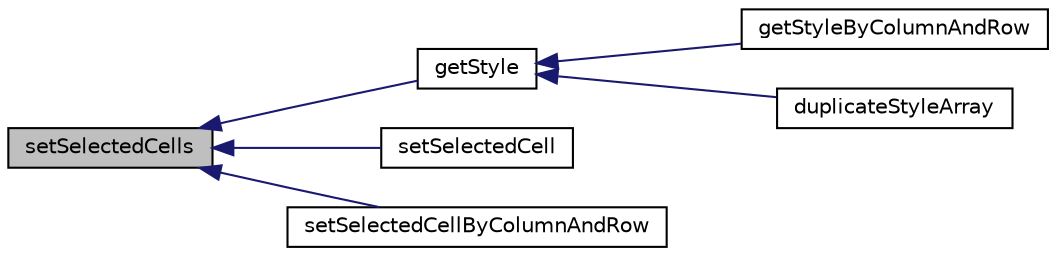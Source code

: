 digraph "setSelectedCells"
{
  edge [fontname="Helvetica",fontsize="10",labelfontname="Helvetica",labelfontsize="10"];
  node [fontname="Helvetica",fontsize="10",shape=record];
  rankdir="LR";
  Node654 [label="setSelectedCells",height=0.2,width=0.4,color="black", fillcolor="grey75", style="filled", fontcolor="black"];
  Node654 -> Node655 [dir="back",color="midnightblue",fontsize="10",style="solid",fontname="Helvetica"];
  Node655 [label="getStyle",height=0.2,width=0.4,color="black", fillcolor="white", style="filled",URL="$class_p_h_p_excel___worksheet.html#a998f2b3b40d8e703c48e56d0893b62fe"];
  Node655 -> Node656 [dir="back",color="midnightblue",fontsize="10",style="solid",fontname="Helvetica"];
  Node656 [label="getStyleByColumnAndRow",height=0.2,width=0.4,color="black", fillcolor="white", style="filled",URL="$class_p_h_p_excel___worksheet.html#acad77dcf4ccdcffc44390c9b3e144e45"];
  Node655 -> Node657 [dir="back",color="midnightblue",fontsize="10",style="solid",fontname="Helvetica"];
  Node657 [label="duplicateStyleArray",height=0.2,width=0.4,color="black", fillcolor="white", style="filled",URL="$class_p_h_p_excel___worksheet.html#a815dcbf63bfe60bb5d04f431e5269b5f"];
  Node654 -> Node658 [dir="back",color="midnightblue",fontsize="10",style="solid",fontname="Helvetica"];
  Node658 [label="setSelectedCell",height=0.2,width=0.4,color="black", fillcolor="white", style="filled",URL="$class_p_h_p_excel___worksheet.html#a31a9421382490c7e14edbc7c6ed7a7b1"];
  Node654 -> Node659 [dir="back",color="midnightblue",fontsize="10",style="solid",fontname="Helvetica"];
  Node659 [label="setSelectedCellByColumnAndRow",height=0.2,width=0.4,color="black", fillcolor="white", style="filled",URL="$class_p_h_p_excel___worksheet.html#a84ce3640c8c7af1589becfab855ff292"];
}
